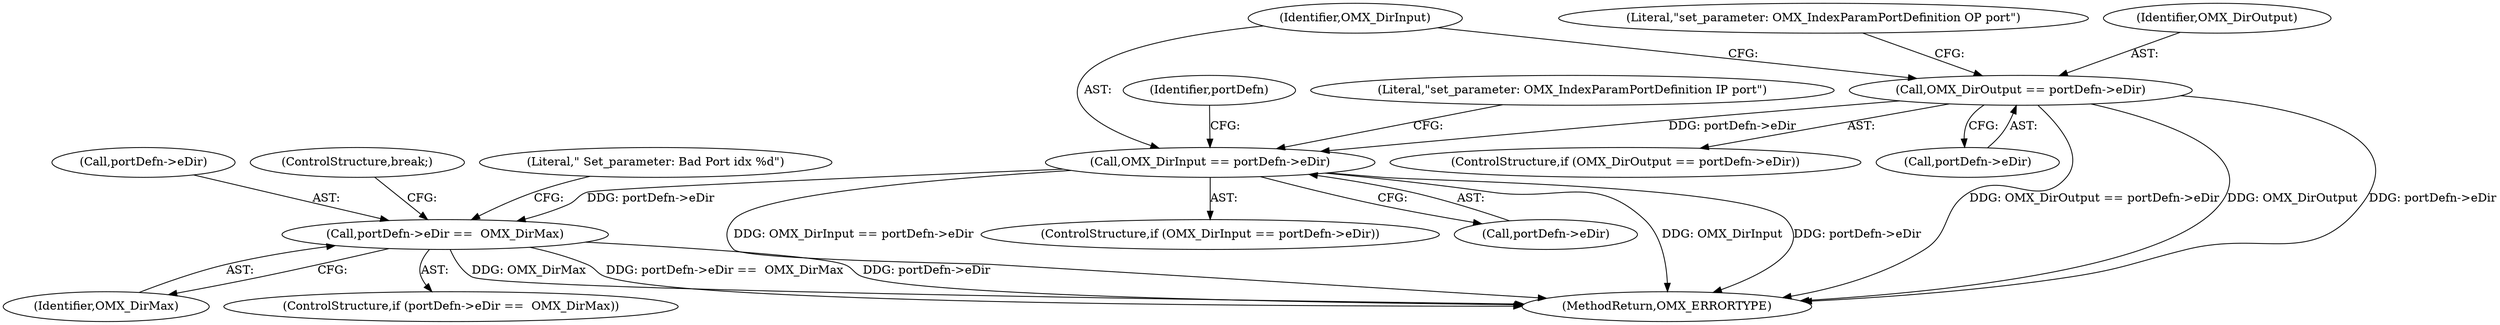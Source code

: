 digraph "0_Android_46e305be6e670a5a0041b0b4861122a0f1aabefa_2@pointer" {
"1000209" [label="(Call,OMX_DirOutput == portDefn->eDir)"];
"1000806" [label="(Call,OMX_DirInput == portDefn->eDir)"];
"1001367" [label="(Call,portDefn->eDir ==  OMX_DirMax)"];
"1000209" [label="(Call,OMX_DirOutput == portDefn->eDir)"];
"1000805" [label="(ControlStructure,if (OMX_DirInput == portDefn->eDir))"];
"1000807" [label="(Identifier,OMX_DirInput)"];
"1000806" [label="(Call,OMX_DirInput == portDefn->eDir)"];
"1001371" [label="(Identifier,OMX_DirMax)"];
"1001368" [label="(Call,portDefn->eDir)"];
"1001383" [label="(ControlStructure,break;)"];
"1000208" [label="(ControlStructure,if (OMX_DirOutput == portDefn->eDir))"];
"1000216" [label="(Literal,\"set_parameter: OMX_IndexParamPortDefinition OP port\")"];
"1000808" [label="(Call,portDefn->eDir)"];
"1001369" [label="(Identifier,portDefn)"];
"1003158" [label="(MethodReturn,OMX_ERRORTYPE)"];
"1001367" [label="(Call,portDefn->eDir ==  OMX_DirMax)"];
"1001366" [label="(ControlStructure,if (portDefn->eDir ==  OMX_DirMax))"];
"1000211" [label="(Call,portDefn->eDir)"];
"1001374" [label="(Literal,\" Set_parameter: Bad Port idx %d\")"];
"1000813" [label="(Literal,\"set_parameter: OMX_IndexParamPortDefinition IP port\")"];
"1000210" [label="(Identifier,OMX_DirOutput)"];
"1000209" -> "1000208"  [label="AST: "];
"1000209" -> "1000211"  [label="CFG: "];
"1000210" -> "1000209"  [label="AST: "];
"1000211" -> "1000209"  [label="AST: "];
"1000216" -> "1000209"  [label="CFG: "];
"1000807" -> "1000209"  [label="CFG: "];
"1000209" -> "1003158"  [label="DDG: OMX_DirOutput == portDefn->eDir"];
"1000209" -> "1003158"  [label="DDG: OMX_DirOutput"];
"1000209" -> "1003158"  [label="DDG: portDefn->eDir"];
"1000209" -> "1000806"  [label="DDG: portDefn->eDir"];
"1000806" -> "1000805"  [label="AST: "];
"1000806" -> "1000808"  [label="CFG: "];
"1000807" -> "1000806"  [label="AST: "];
"1000808" -> "1000806"  [label="AST: "];
"1000813" -> "1000806"  [label="CFG: "];
"1001369" -> "1000806"  [label="CFG: "];
"1000806" -> "1003158"  [label="DDG: OMX_DirInput"];
"1000806" -> "1003158"  [label="DDG: portDefn->eDir"];
"1000806" -> "1003158"  [label="DDG: OMX_DirInput == portDefn->eDir"];
"1000806" -> "1001367"  [label="DDG: portDefn->eDir"];
"1001367" -> "1001366"  [label="AST: "];
"1001367" -> "1001371"  [label="CFG: "];
"1001368" -> "1001367"  [label="AST: "];
"1001371" -> "1001367"  [label="AST: "];
"1001374" -> "1001367"  [label="CFG: "];
"1001383" -> "1001367"  [label="CFG: "];
"1001367" -> "1003158"  [label="DDG: OMX_DirMax"];
"1001367" -> "1003158"  [label="DDG: portDefn->eDir ==  OMX_DirMax"];
"1001367" -> "1003158"  [label="DDG: portDefn->eDir"];
}
